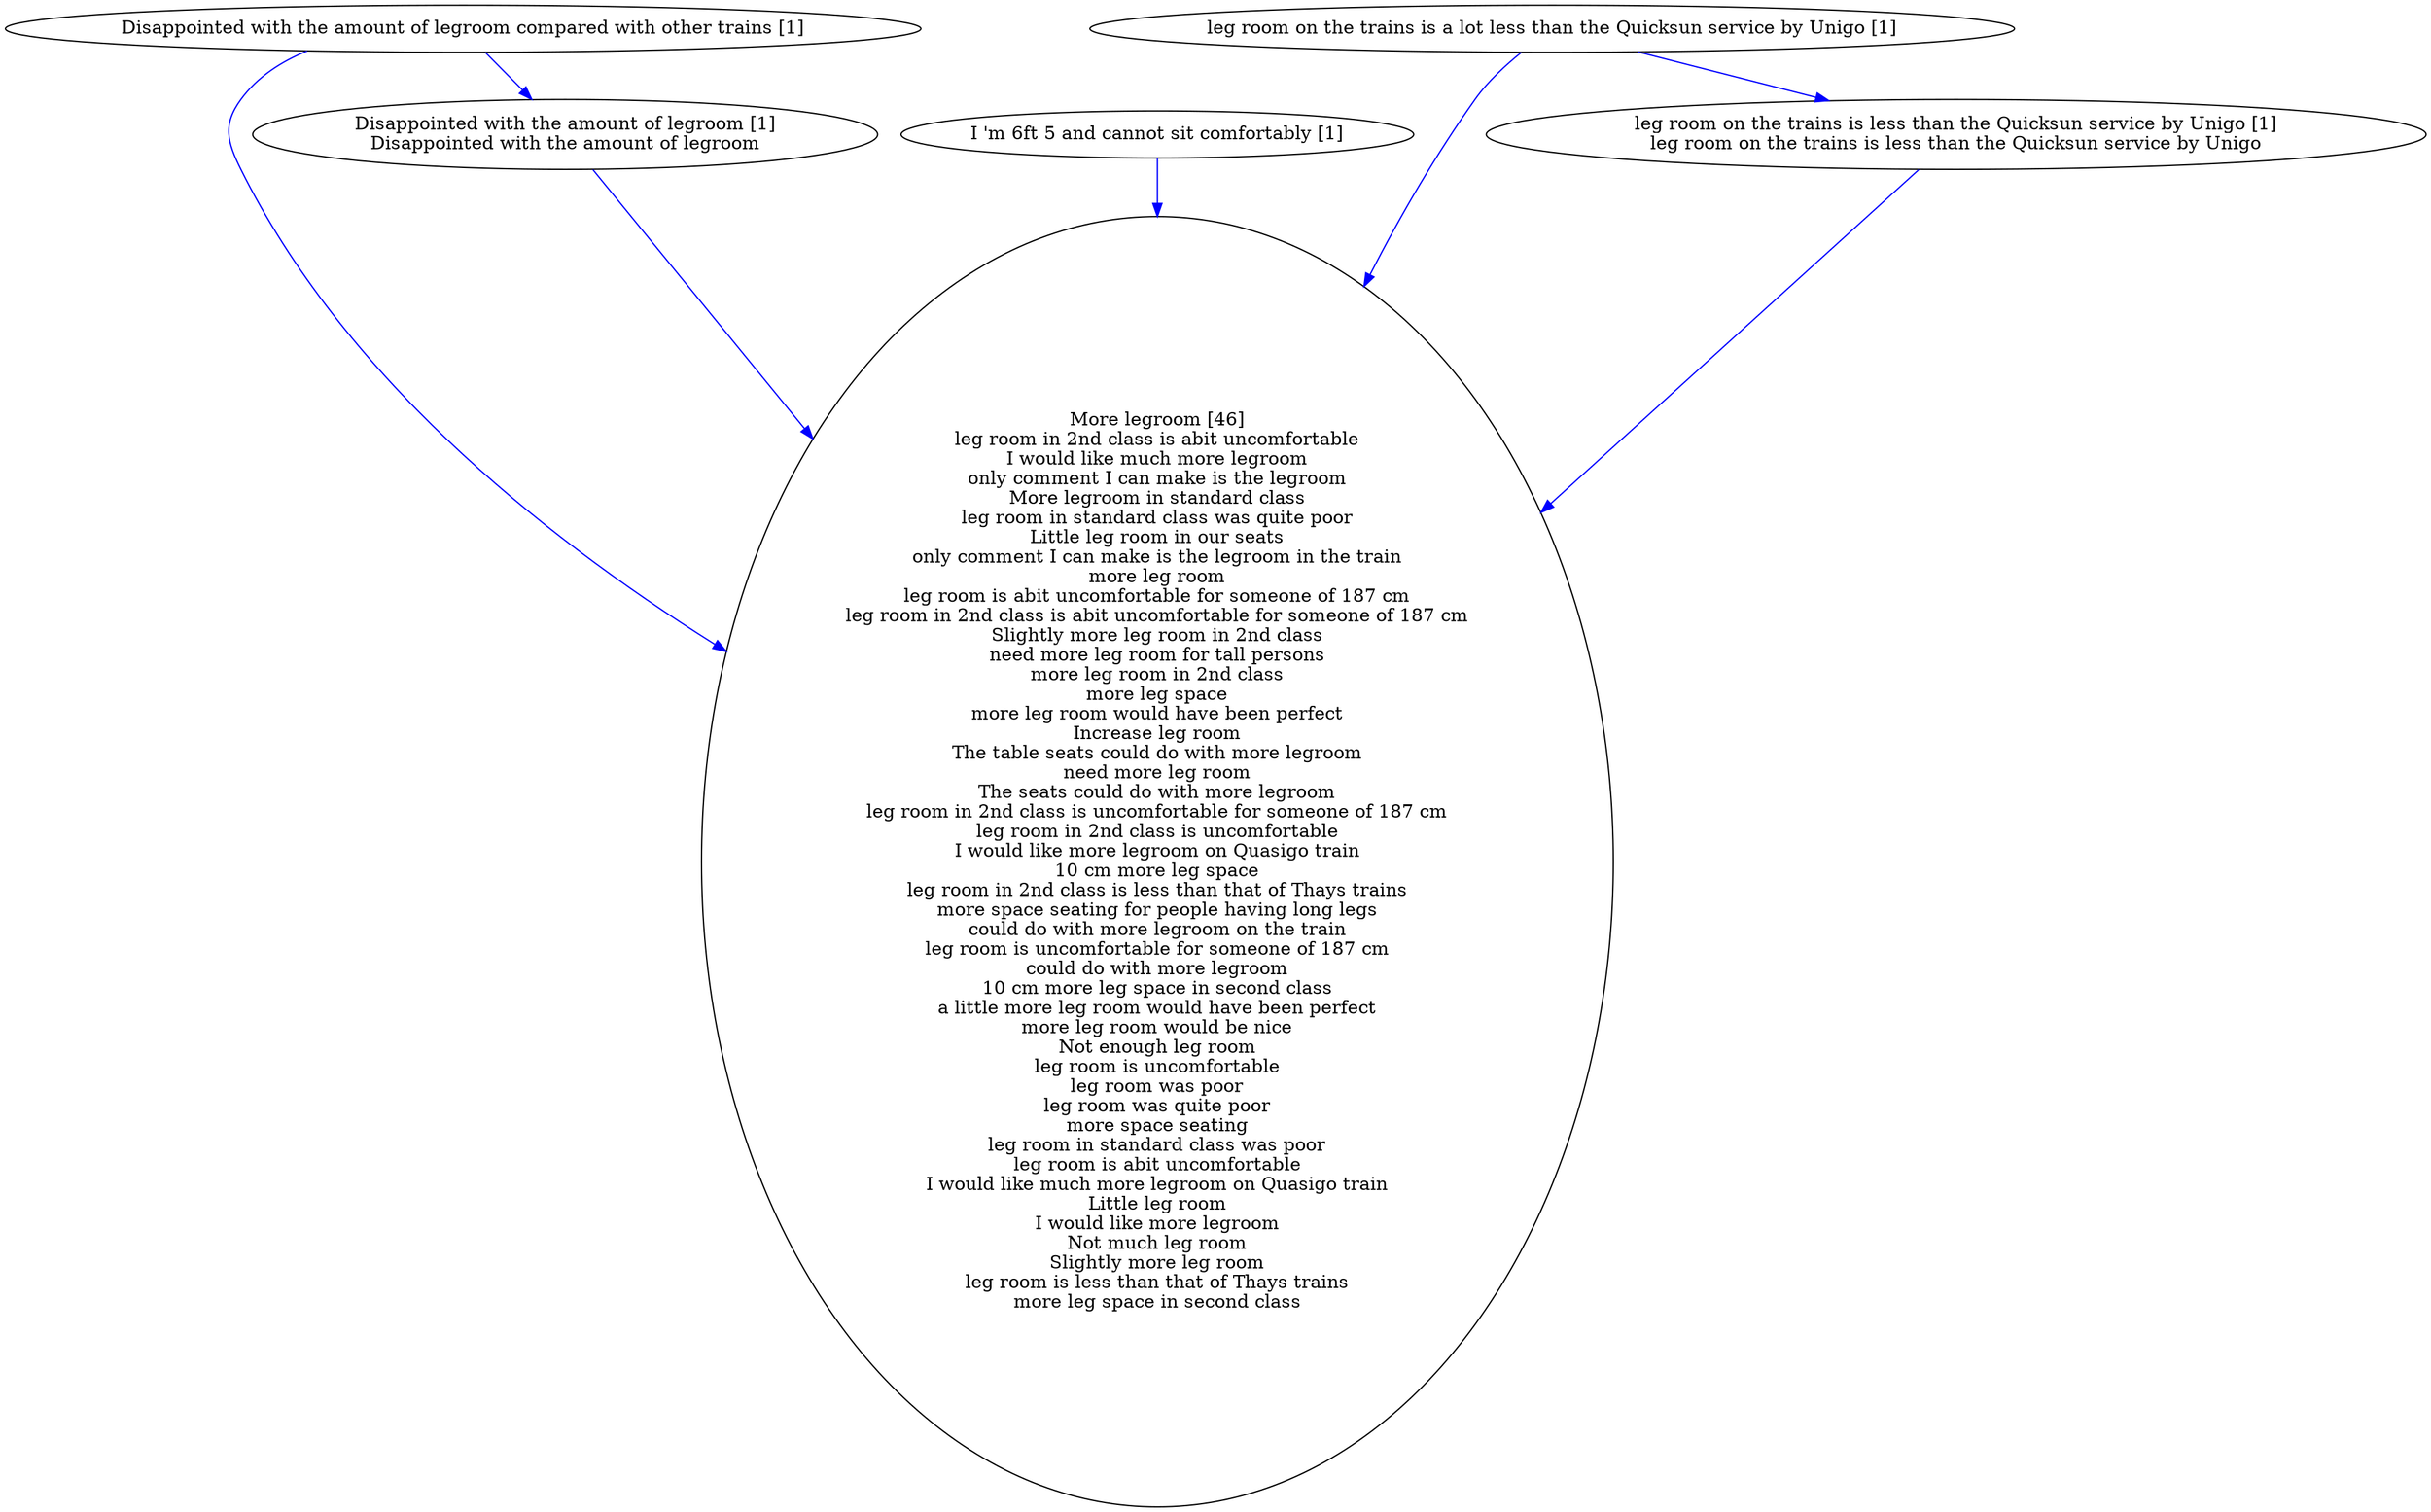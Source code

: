 digraph collapsedGraph {
"More legroom [46]\nleg room in 2nd class is abit uncomfortable\nI would like much more legroom\nonly comment I can make is the legroom\nMore legroom in standard class\nleg room in standard class was quite poor\nLittle leg room in our seats\nonly comment I can make is the legroom in the train\nmore leg room\nleg room is abit uncomfortable for someone of 187 cm\nleg room in 2nd class is abit uncomfortable for someone of 187 cm\nSlightly more leg room in 2nd class\nneed more leg room for tall persons\nmore leg room in 2nd class\nmore leg space\nmore leg room would have been perfect\nIncrease leg room\nThe table seats could do with more legroom\nneed more leg room\nThe seats could do with more legroom\nleg room in 2nd class is uncomfortable for someone of 187 cm\nleg room in 2nd class is uncomfortable\nI would like more legroom on Quasigo train\n10 cm more leg space\nleg room in 2nd class is less than that of Thays trains\nmore space seating for people having long legs\ncould do with more legroom on the train\nleg room is uncomfortable for someone of 187 cm\ncould do with more legroom\n10 cm more leg space in second class\na little more leg room would have been perfect\nmore leg room would be nice\nNot enough leg room\nleg room is uncomfortable\nleg room was poor\nleg room was quite poor\nmore space seating\nleg room in standard class was poor\nleg room is abit uncomfortable\nI would like much more legroom on Quasigo train\nLittle leg room\nI would like more legroom\nNot much leg room\nSlightly more leg room\nleg room is less than that of Thays trains\nmore leg space in second class""Disappointed with the amount of legroom compared with other trains [1]""Disappointed with the amount of legroom [1]\nDisappointed with the amount of legroom""I 'm 6ft 5 and cannot sit comfortably [1]""leg room on the trains is a lot less than the Quicksun service by Unigo [1]""leg room on the trains is less than the Quicksun service by Unigo [1]\nleg room on the trains is less than the Quicksun service by Unigo""Disappointed with the amount of legroom compared with other trains [1]" -> "Disappointed with the amount of legroom [1]\nDisappointed with the amount of legroom" [color=blue]
"I 'm 6ft 5 and cannot sit comfortably [1]" -> "More legroom [46]\nleg room in 2nd class is abit uncomfortable\nI would like much more legroom\nonly comment I can make is the legroom\nMore legroom in standard class\nleg room in standard class was quite poor\nLittle leg room in our seats\nonly comment I can make is the legroom in the train\nmore leg room\nleg room is abit uncomfortable for someone of 187 cm\nleg room in 2nd class is abit uncomfortable for someone of 187 cm\nSlightly more leg room in 2nd class\nneed more leg room for tall persons\nmore leg room in 2nd class\nmore leg space\nmore leg room would have been perfect\nIncrease leg room\nThe table seats could do with more legroom\nneed more leg room\nThe seats could do with more legroom\nleg room in 2nd class is uncomfortable for someone of 187 cm\nleg room in 2nd class is uncomfortable\nI would like more legroom on Quasigo train\n10 cm more leg space\nleg room in 2nd class is less than that of Thays trains\nmore space seating for people having long legs\ncould do with more legroom on the train\nleg room is uncomfortable for someone of 187 cm\ncould do with more legroom\n10 cm more leg space in second class\na little more leg room would have been perfect\nmore leg room would be nice\nNot enough leg room\nleg room is uncomfortable\nleg room was poor\nleg room was quite poor\nmore space seating\nleg room in standard class was poor\nleg room is abit uncomfortable\nI would like much more legroom on Quasigo train\nLittle leg room\nI would like more legroom\nNot much leg room\nSlightly more leg room\nleg room is less than that of Thays trains\nmore leg space in second class" [color=blue]
"leg room on the trains is a lot less than the Quicksun service by Unigo [1]" -> "leg room on the trains is less than the Quicksun service by Unigo [1]\nleg room on the trains is less than the Quicksun service by Unigo" [color=blue]
"leg room on the trains is a lot less than the Quicksun service by Unigo [1]" -> "More legroom [46]\nleg room in 2nd class is abit uncomfortable\nI would like much more legroom\nonly comment I can make is the legroom\nMore legroom in standard class\nleg room in standard class was quite poor\nLittle leg room in our seats\nonly comment I can make is the legroom in the train\nmore leg room\nleg room is abit uncomfortable for someone of 187 cm\nleg room in 2nd class is abit uncomfortable for someone of 187 cm\nSlightly more leg room in 2nd class\nneed more leg room for tall persons\nmore leg room in 2nd class\nmore leg space\nmore leg room would have been perfect\nIncrease leg room\nThe table seats could do with more legroom\nneed more leg room\nThe seats could do with more legroom\nleg room in 2nd class is uncomfortable for someone of 187 cm\nleg room in 2nd class is uncomfortable\nI would like more legroom on Quasigo train\n10 cm more leg space\nleg room in 2nd class is less than that of Thays trains\nmore space seating for people having long legs\ncould do with more legroom on the train\nleg room is uncomfortable for someone of 187 cm\ncould do with more legroom\n10 cm more leg space in second class\na little more leg room would have been perfect\nmore leg room would be nice\nNot enough leg room\nleg room is uncomfortable\nleg room was poor\nleg room was quite poor\nmore space seating\nleg room in standard class was poor\nleg room is abit uncomfortable\nI would like much more legroom on Quasigo train\nLittle leg room\nI would like more legroom\nNot much leg room\nSlightly more leg room\nleg room is less than that of Thays trains\nmore leg space in second class" [color=blue]
"leg room on the trains is less than the Quicksun service by Unigo [1]\nleg room on the trains is less than the Quicksun service by Unigo" -> "More legroom [46]\nleg room in 2nd class is abit uncomfortable\nI would like much more legroom\nonly comment I can make is the legroom\nMore legroom in standard class\nleg room in standard class was quite poor\nLittle leg room in our seats\nonly comment I can make is the legroom in the train\nmore leg room\nleg room is abit uncomfortable for someone of 187 cm\nleg room in 2nd class is abit uncomfortable for someone of 187 cm\nSlightly more leg room in 2nd class\nneed more leg room for tall persons\nmore leg room in 2nd class\nmore leg space\nmore leg room would have been perfect\nIncrease leg room\nThe table seats could do with more legroom\nneed more leg room\nThe seats could do with more legroom\nleg room in 2nd class is uncomfortable for someone of 187 cm\nleg room in 2nd class is uncomfortable\nI would like more legroom on Quasigo train\n10 cm more leg space\nleg room in 2nd class is less than that of Thays trains\nmore space seating for people having long legs\ncould do with more legroom on the train\nleg room is uncomfortable for someone of 187 cm\ncould do with more legroom\n10 cm more leg space in second class\na little more leg room would have been perfect\nmore leg room would be nice\nNot enough leg room\nleg room is uncomfortable\nleg room was poor\nleg room was quite poor\nmore space seating\nleg room in standard class was poor\nleg room is abit uncomfortable\nI would like much more legroom on Quasigo train\nLittle leg room\nI would like more legroom\nNot much leg room\nSlightly more leg room\nleg room is less than that of Thays trains\nmore leg space in second class" [color=blue]
"Disappointed with the amount of legroom compared with other trains [1]" -> "More legroom [46]\nleg room in 2nd class is abit uncomfortable\nI would like much more legroom\nonly comment I can make is the legroom\nMore legroom in standard class\nleg room in standard class was quite poor\nLittle leg room in our seats\nonly comment I can make is the legroom in the train\nmore leg room\nleg room is abit uncomfortable for someone of 187 cm\nleg room in 2nd class is abit uncomfortable for someone of 187 cm\nSlightly more leg room in 2nd class\nneed more leg room for tall persons\nmore leg room in 2nd class\nmore leg space\nmore leg room would have been perfect\nIncrease leg room\nThe table seats could do with more legroom\nneed more leg room\nThe seats could do with more legroom\nleg room in 2nd class is uncomfortable for someone of 187 cm\nleg room in 2nd class is uncomfortable\nI would like more legroom on Quasigo train\n10 cm more leg space\nleg room in 2nd class is less than that of Thays trains\nmore space seating for people having long legs\ncould do with more legroom on the train\nleg room is uncomfortable for someone of 187 cm\ncould do with more legroom\n10 cm more leg space in second class\na little more leg room would have been perfect\nmore leg room would be nice\nNot enough leg room\nleg room is uncomfortable\nleg room was poor\nleg room was quite poor\nmore space seating\nleg room in standard class was poor\nleg room is abit uncomfortable\nI would like much more legroom on Quasigo train\nLittle leg room\nI would like more legroom\nNot much leg room\nSlightly more leg room\nleg room is less than that of Thays trains\nmore leg space in second class" [color=blue]
"Disappointed with the amount of legroom [1]\nDisappointed with the amount of legroom" -> "More legroom [46]\nleg room in 2nd class is abit uncomfortable\nI would like much more legroom\nonly comment I can make is the legroom\nMore legroom in standard class\nleg room in standard class was quite poor\nLittle leg room in our seats\nonly comment I can make is the legroom in the train\nmore leg room\nleg room is abit uncomfortable for someone of 187 cm\nleg room in 2nd class is abit uncomfortable for someone of 187 cm\nSlightly more leg room in 2nd class\nneed more leg room for tall persons\nmore leg room in 2nd class\nmore leg space\nmore leg room would have been perfect\nIncrease leg room\nThe table seats could do with more legroom\nneed more leg room\nThe seats could do with more legroom\nleg room in 2nd class is uncomfortable for someone of 187 cm\nleg room in 2nd class is uncomfortable\nI would like more legroom on Quasigo train\n10 cm more leg space\nleg room in 2nd class is less than that of Thays trains\nmore space seating for people having long legs\ncould do with more legroom on the train\nleg room is uncomfortable for someone of 187 cm\ncould do with more legroom\n10 cm more leg space in second class\na little more leg room would have been perfect\nmore leg room would be nice\nNot enough leg room\nleg room is uncomfortable\nleg room was poor\nleg room was quite poor\nmore space seating\nleg room in standard class was poor\nleg room is abit uncomfortable\nI would like much more legroom on Quasigo train\nLittle leg room\nI would like more legroom\nNot much leg room\nSlightly more leg room\nleg room is less than that of Thays trains\nmore leg space in second class" [color=blue]
}